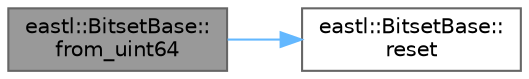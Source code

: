 digraph "eastl::BitsetBase::from_uint64"
{
 // LATEX_PDF_SIZE
  bgcolor="transparent";
  edge [fontname=Helvetica,fontsize=10,labelfontname=Helvetica,labelfontsize=10];
  node [fontname=Helvetica,fontsize=10,shape=box,height=0.2,width=0.4];
  rankdir="LR";
  Node1 [id="Node000001",label="eastl::BitsetBase::\lfrom_uint64",height=0.2,width=0.4,color="gray40", fillcolor="grey60", style="filled", fontcolor="black",tooltip=" "];
  Node1 -> Node2 [id="edge2_Node000001_Node000002",color="steelblue1",style="solid",tooltip=" "];
  Node2 [id="Node000002",label="eastl::BitsetBase::\lreset",height=0.2,width=0.4,color="grey40", fillcolor="white", style="filled",URL="$structeastl_1_1_bitset_base.html#a86c21a7297fa9d7fa3015370bb2608c9",tooltip=" "];
}
